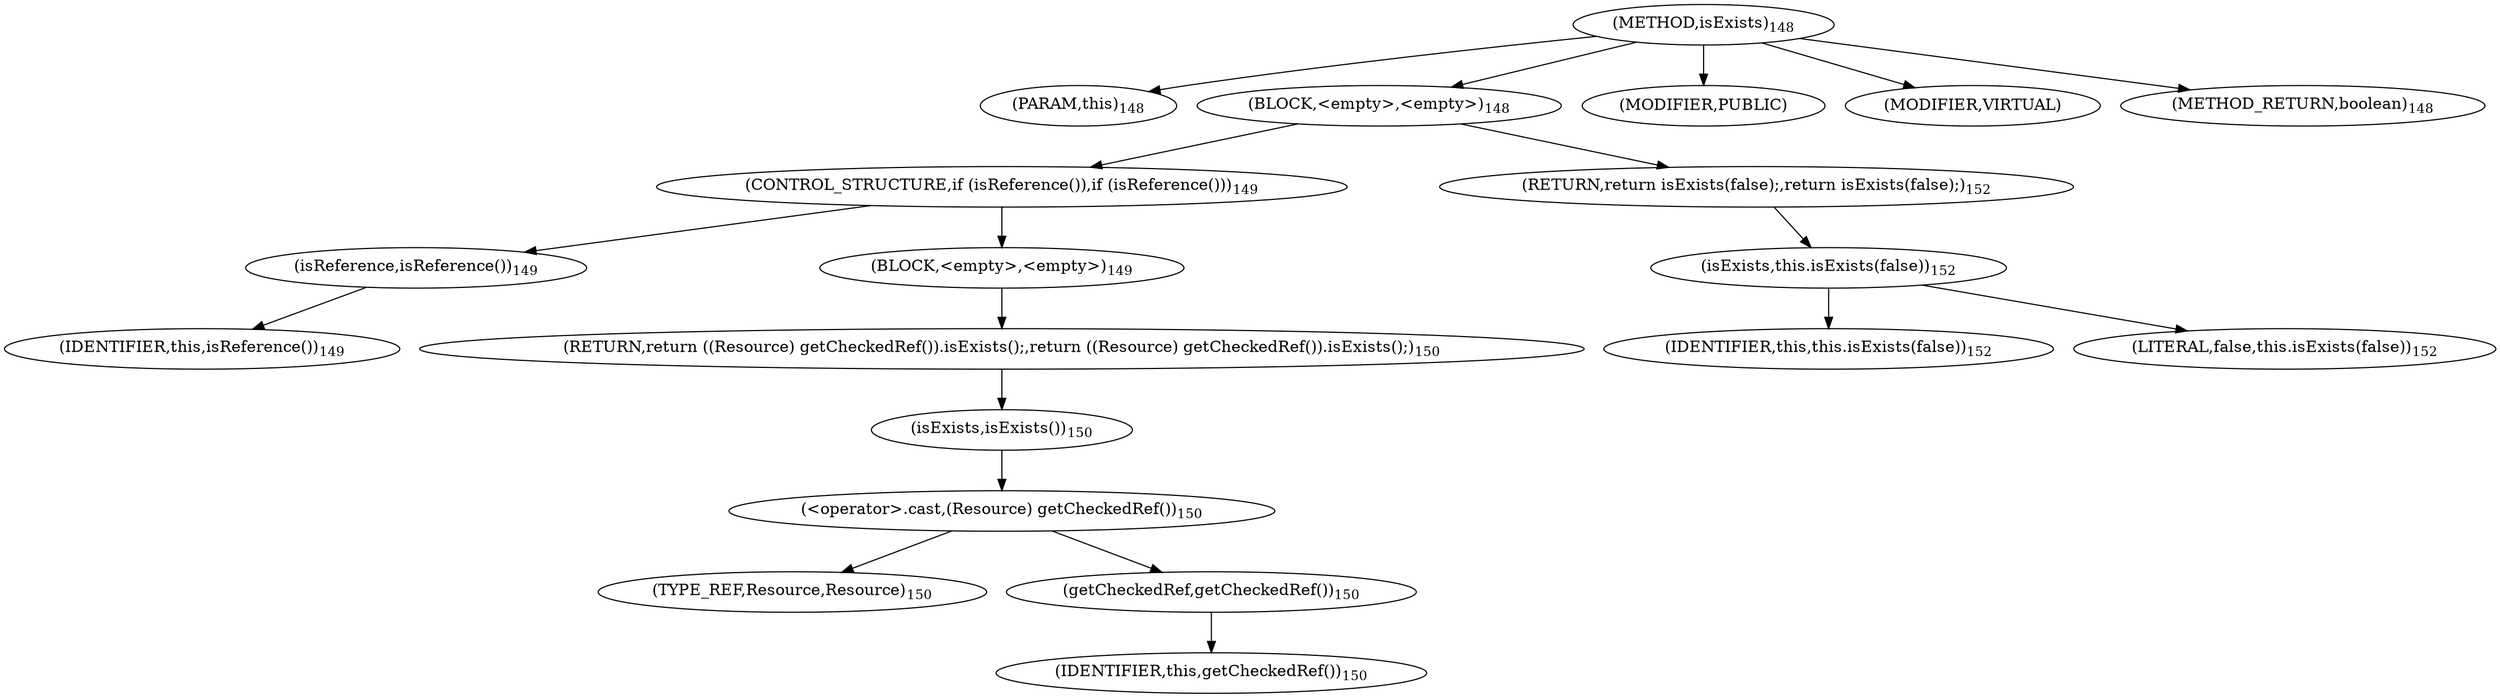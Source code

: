 digraph "isExists" {  
"232" [label = <(METHOD,isExists)<SUB>148</SUB>> ]
"27" [label = <(PARAM,this)<SUB>148</SUB>> ]
"233" [label = <(BLOCK,&lt;empty&gt;,&lt;empty&gt;)<SUB>148</SUB>> ]
"234" [label = <(CONTROL_STRUCTURE,if (isReference()),if (isReference()))<SUB>149</SUB>> ]
"235" [label = <(isReference,isReference())<SUB>149</SUB>> ]
"26" [label = <(IDENTIFIER,this,isReference())<SUB>149</SUB>> ]
"236" [label = <(BLOCK,&lt;empty&gt;,&lt;empty&gt;)<SUB>149</SUB>> ]
"237" [label = <(RETURN,return ((Resource) getCheckedRef()).isExists();,return ((Resource) getCheckedRef()).isExists();)<SUB>150</SUB>> ]
"238" [label = <(isExists,isExists())<SUB>150</SUB>> ]
"239" [label = <(&lt;operator&gt;.cast,(Resource) getCheckedRef())<SUB>150</SUB>> ]
"240" [label = <(TYPE_REF,Resource,Resource)<SUB>150</SUB>> ]
"241" [label = <(getCheckedRef,getCheckedRef())<SUB>150</SUB>> ]
"28" [label = <(IDENTIFIER,this,getCheckedRef())<SUB>150</SUB>> ]
"242" [label = <(RETURN,return isExists(false);,return isExists(false);)<SUB>152</SUB>> ]
"243" [label = <(isExists,this.isExists(false))<SUB>152</SUB>> ]
"29" [label = <(IDENTIFIER,this,this.isExists(false))<SUB>152</SUB>> ]
"244" [label = <(LITERAL,false,this.isExists(false))<SUB>152</SUB>> ]
"245" [label = <(MODIFIER,PUBLIC)> ]
"246" [label = <(MODIFIER,VIRTUAL)> ]
"247" [label = <(METHOD_RETURN,boolean)<SUB>148</SUB>> ]
  "232" -> "27" 
  "232" -> "233" 
  "232" -> "245" 
  "232" -> "246" 
  "232" -> "247" 
  "233" -> "234" 
  "233" -> "242" 
  "234" -> "235" 
  "234" -> "236" 
  "235" -> "26" 
  "236" -> "237" 
  "237" -> "238" 
  "238" -> "239" 
  "239" -> "240" 
  "239" -> "241" 
  "241" -> "28" 
  "242" -> "243" 
  "243" -> "29" 
  "243" -> "244" 
}
